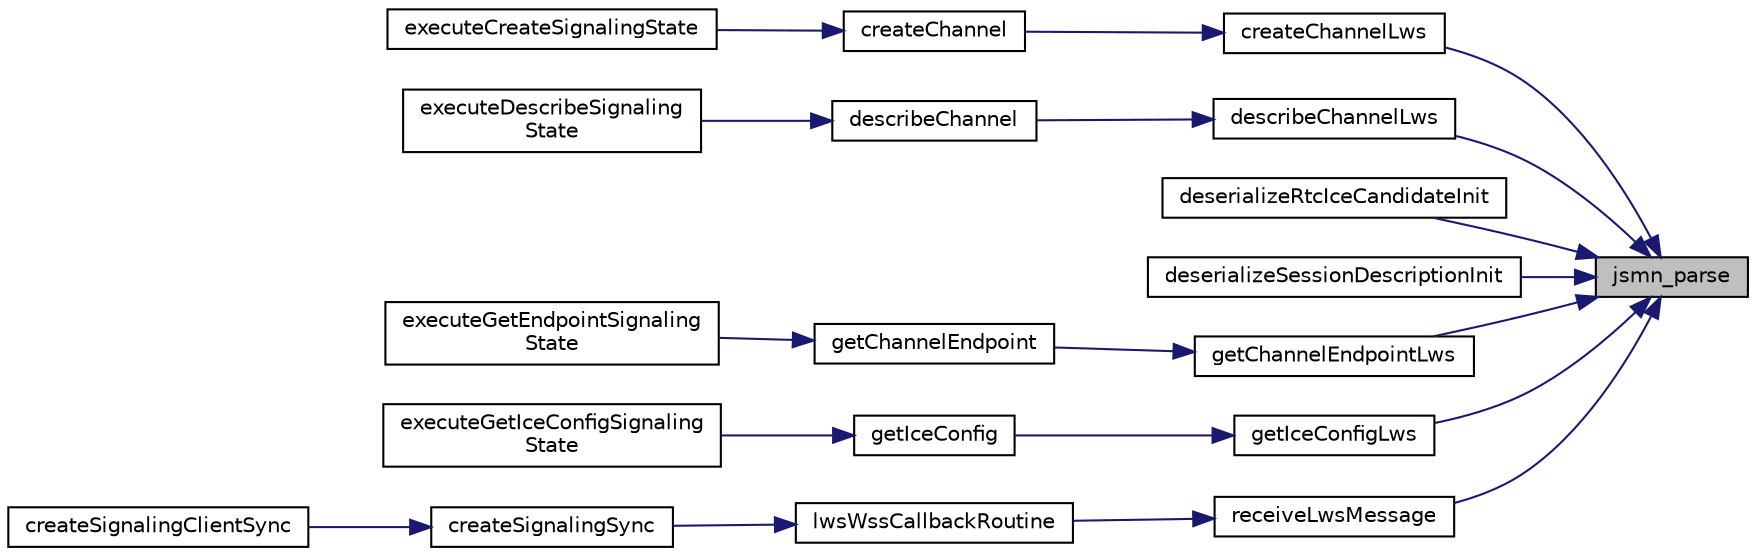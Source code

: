digraph "jsmn_parse"
{
 // LATEX_PDF_SIZE
  edge [fontname="Helvetica",fontsize="10",labelfontname="Helvetica",labelfontsize="10"];
  node [fontname="Helvetica",fontsize="10",shape=record];
  rankdir="RL";
  Node1 [label="jsmn_parse",height=0.2,width=0.4,color="black", fillcolor="grey75", style="filled", fontcolor="black",tooltip=" "];
  Node1 -> Node2 [dir="back",color="midnightblue",fontsize="10",style="solid",fontname="Helvetica"];
  Node2 [label="createChannelLws",height=0.2,width=0.4,color="black", fillcolor="white", style="filled",URL="$LwsApiCalls_8h.html#a54893a1b3159194b87bffce1dc81f667",tooltip=" "];
  Node2 -> Node3 [dir="back",color="midnightblue",fontsize="10",style="solid",fontname="Helvetica"];
  Node3 [label="createChannel",height=0.2,width=0.4,color="black", fillcolor="white", style="filled",URL="$Signaling_8h.html#a6015410f4f76b055dd29dea57197f98d",tooltip=" "];
  Node3 -> Node4 [dir="back",color="midnightblue",fontsize="10",style="solid",fontname="Helvetica"];
  Node4 [label="executeCreateSignalingState",height=0.2,width=0.4,color="black", fillcolor="white", style="filled",URL="$StateMachine_8h.html#a875746ad5aa6b08d513e515d408c6714",tooltip=" "];
  Node1 -> Node5 [dir="back",color="midnightblue",fontsize="10",style="solid",fontname="Helvetica"];
  Node5 [label="describeChannelLws",height=0.2,width=0.4,color="black", fillcolor="white", style="filled",URL="$LwsApiCalls_8h.html#a43ec97f014828e5f79d1cae0587f69f6",tooltip=" "];
  Node5 -> Node6 [dir="back",color="midnightblue",fontsize="10",style="solid",fontname="Helvetica"];
  Node6 [label="describeChannel",height=0.2,width=0.4,color="black", fillcolor="white", style="filled",URL="$Signaling_8h.html#a5c9505459dce404c6fd56594ed4955af",tooltip=" "];
  Node6 -> Node7 [dir="back",color="midnightblue",fontsize="10",style="solid",fontname="Helvetica"];
  Node7 [label="executeDescribeSignaling\lState",height=0.2,width=0.4,color="black", fillcolor="white", style="filled",URL="$StateMachine_8h.html#aa3955d8438eb40773c390af393d62804",tooltip=" "];
  Node1 -> Node8 [dir="back",color="midnightblue",fontsize="10",style="solid",fontname="Helvetica"];
  Node8 [label="deserializeRtcIceCandidateInit",height=0.2,width=0.4,color="black", fillcolor="white", style="filled",URL="$group__PublicMemberFunctions.html#gaf67aa768ffd4819fc03e7b05d07fe855",tooltip="Parses a JSON string and populates a PRtcIceCandidateInit."];
  Node1 -> Node9 [dir="back",color="midnightblue",fontsize="10",style="solid",fontname="Helvetica"];
  Node9 [label="deserializeSessionDescriptionInit",height=0.2,width=0.4,color="black", fillcolor="white", style="filled",URL="$group__PublicMemberFunctions.html#gab806cf4a463d95b0a49419c868ead0ff",tooltip="Parses a JSON string and returns an allocated PSessionDescriptionInit."];
  Node1 -> Node10 [dir="back",color="midnightblue",fontsize="10",style="solid",fontname="Helvetica"];
  Node10 [label="getChannelEndpointLws",height=0.2,width=0.4,color="black", fillcolor="white", style="filled",URL="$LwsApiCalls_8h.html#ad635a63676045871ee8a4c465322177b",tooltip=" "];
  Node10 -> Node11 [dir="back",color="midnightblue",fontsize="10",style="solid",fontname="Helvetica"];
  Node11 [label="getChannelEndpoint",height=0.2,width=0.4,color="black", fillcolor="white", style="filled",URL="$Signaling_8h.html#aeea4baac0cb6a69458d279ca14b7703f",tooltip=" "];
  Node11 -> Node12 [dir="back",color="midnightblue",fontsize="10",style="solid",fontname="Helvetica"];
  Node12 [label="executeGetEndpointSignaling\lState",height=0.2,width=0.4,color="black", fillcolor="white", style="filled",URL="$StateMachine_8h.html#a1596133c7ff3e462b7f813a775f4de0e",tooltip=" "];
  Node1 -> Node13 [dir="back",color="midnightblue",fontsize="10",style="solid",fontname="Helvetica"];
  Node13 [label="getIceConfigLws",height=0.2,width=0.4,color="black", fillcolor="white", style="filled",URL="$LwsApiCalls_8h.html#a16c0379ca9a49b7c11c2a15fe5138b0d",tooltip=" "];
  Node13 -> Node14 [dir="back",color="midnightblue",fontsize="10",style="solid",fontname="Helvetica"];
  Node14 [label="getIceConfig",height=0.2,width=0.4,color="black", fillcolor="white", style="filled",URL="$Signaling_8h.html#a25382756fb65415fa80250a38b377f21",tooltip=" "];
  Node14 -> Node15 [dir="back",color="midnightblue",fontsize="10",style="solid",fontname="Helvetica"];
  Node15 [label="executeGetIceConfigSignaling\lState",height=0.2,width=0.4,color="black", fillcolor="white", style="filled",URL="$StateMachine_8h.html#a4912a88bfde8b1b02b9885937534b083",tooltip=" "];
  Node1 -> Node16 [dir="back",color="midnightblue",fontsize="10",style="solid",fontname="Helvetica"];
  Node16 [label="receiveLwsMessage",height=0.2,width=0.4,color="black", fillcolor="white", style="filled",URL="$LwsApiCalls_8h.html#a3be2b58965f27978a86f44a01a60fdd1",tooltip=" "];
  Node16 -> Node17 [dir="back",color="midnightblue",fontsize="10",style="solid",fontname="Helvetica"];
  Node17 [label="lwsWssCallbackRoutine",height=0.2,width=0.4,color="black", fillcolor="white", style="filled",URL="$LwsApiCalls_8h.html#aa2eb874b1b028f1648df7736ae344a63",tooltip=" "];
  Node17 -> Node18 [dir="back",color="midnightblue",fontsize="10",style="solid",fontname="Helvetica"];
  Node18 [label="createSignalingSync",height=0.2,width=0.4,color="black", fillcolor="white", style="filled",URL="$Signaling_8h.html#a26907340bcd88230be1b23ace9d19e68",tooltip=" "];
  Node18 -> Node19 [dir="back",color="midnightblue",fontsize="10",style="solid",fontname="Helvetica"];
  Node19 [label="createSignalingClientSync",height=0.2,width=0.4,color="black", fillcolor="white", style="filled",URL="$group__PublicMemberFunctions.html#ga375ddffe8376298cdaafe63799b53b1e",tooltip="Creates a Signaling client and returns a handle to it."];
}
